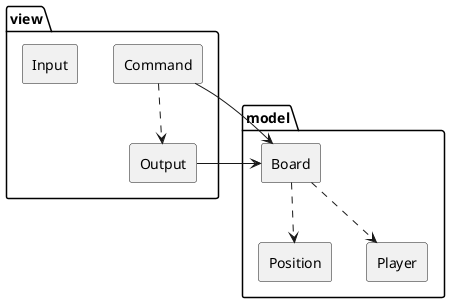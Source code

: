 @startuml
'https://plantuml.com/component-diagram

skinparam componentStyle rectangle

package model{
    [Board] ..>[Position]
    [Board] ..>[Player]
}

package view{
    [Command] ..> [Output]
    [Input]

}

[Command]->[Board]
[Output]->[Board]


@enduml